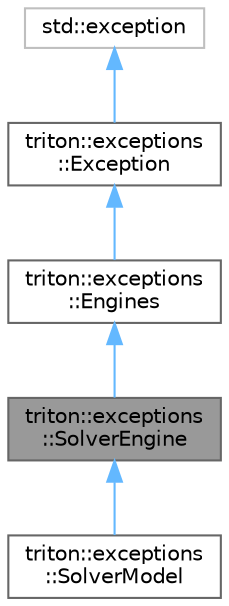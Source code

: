 digraph "triton::exceptions::SolverEngine"
{
 // LATEX_PDF_SIZE
  bgcolor="transparent";
  edge [fontname=Helvetica,fontsize=10,labelfontname=Helvetica,labelfontsize=10];
  node [fontname=Helvetica,fontsize=10,shape=box,height=0.2,width=0.4];
  Node1 [label="triton::exceptions\l::SolverEngine",height=0.2,width=0.4,color="gray40", fillcolor="grey60", style="filled", fontcolor="black",tooltip="The exception class used by the solver engine."];
  Node2 -> Node1 [dir="back",color="steelblue1",style="solid"];
  Node2 [label="triton::exceptions\l::Engines",height=0.2,width=0.4,color="gray40", fillcolor="white", style="filled",URL="$classtriton_1_1exceptions_1_1Engines.html",tooltip="The exception class used by all engines."];
  Node3 -> Node2 [dir="back",color="steelblue1",style="solid"];
  Node3 [label="triton::exceptions\l::Exception",height=0.2,width=0.4,color="gray40", fillcolor="white", style="filled",URL="$classtriton_1_1exceptions_1_1Exception.html",tooltip="The root class of all exceptions."];
  Node4 -> Node3 [dir="back",color="steelblue1",style="solid"];
  Node4 [label="std::exception",height=0.2,width=0.4,color="grey75", fillcolor="white", style="filled",tooltip=" "];
  Node1 -> Node5 [dir="back",color="steelblue1",style="solid"];
  Node5 [label="triton::exceptions\l::SolverModel",height=0.2,width=0.4,color="gray40", fillcolor="white", style="filled",URL="$classtriton_1_1exceptions_1_1SolverModel.html",tooltip="The exception class used by solver models."];
}
